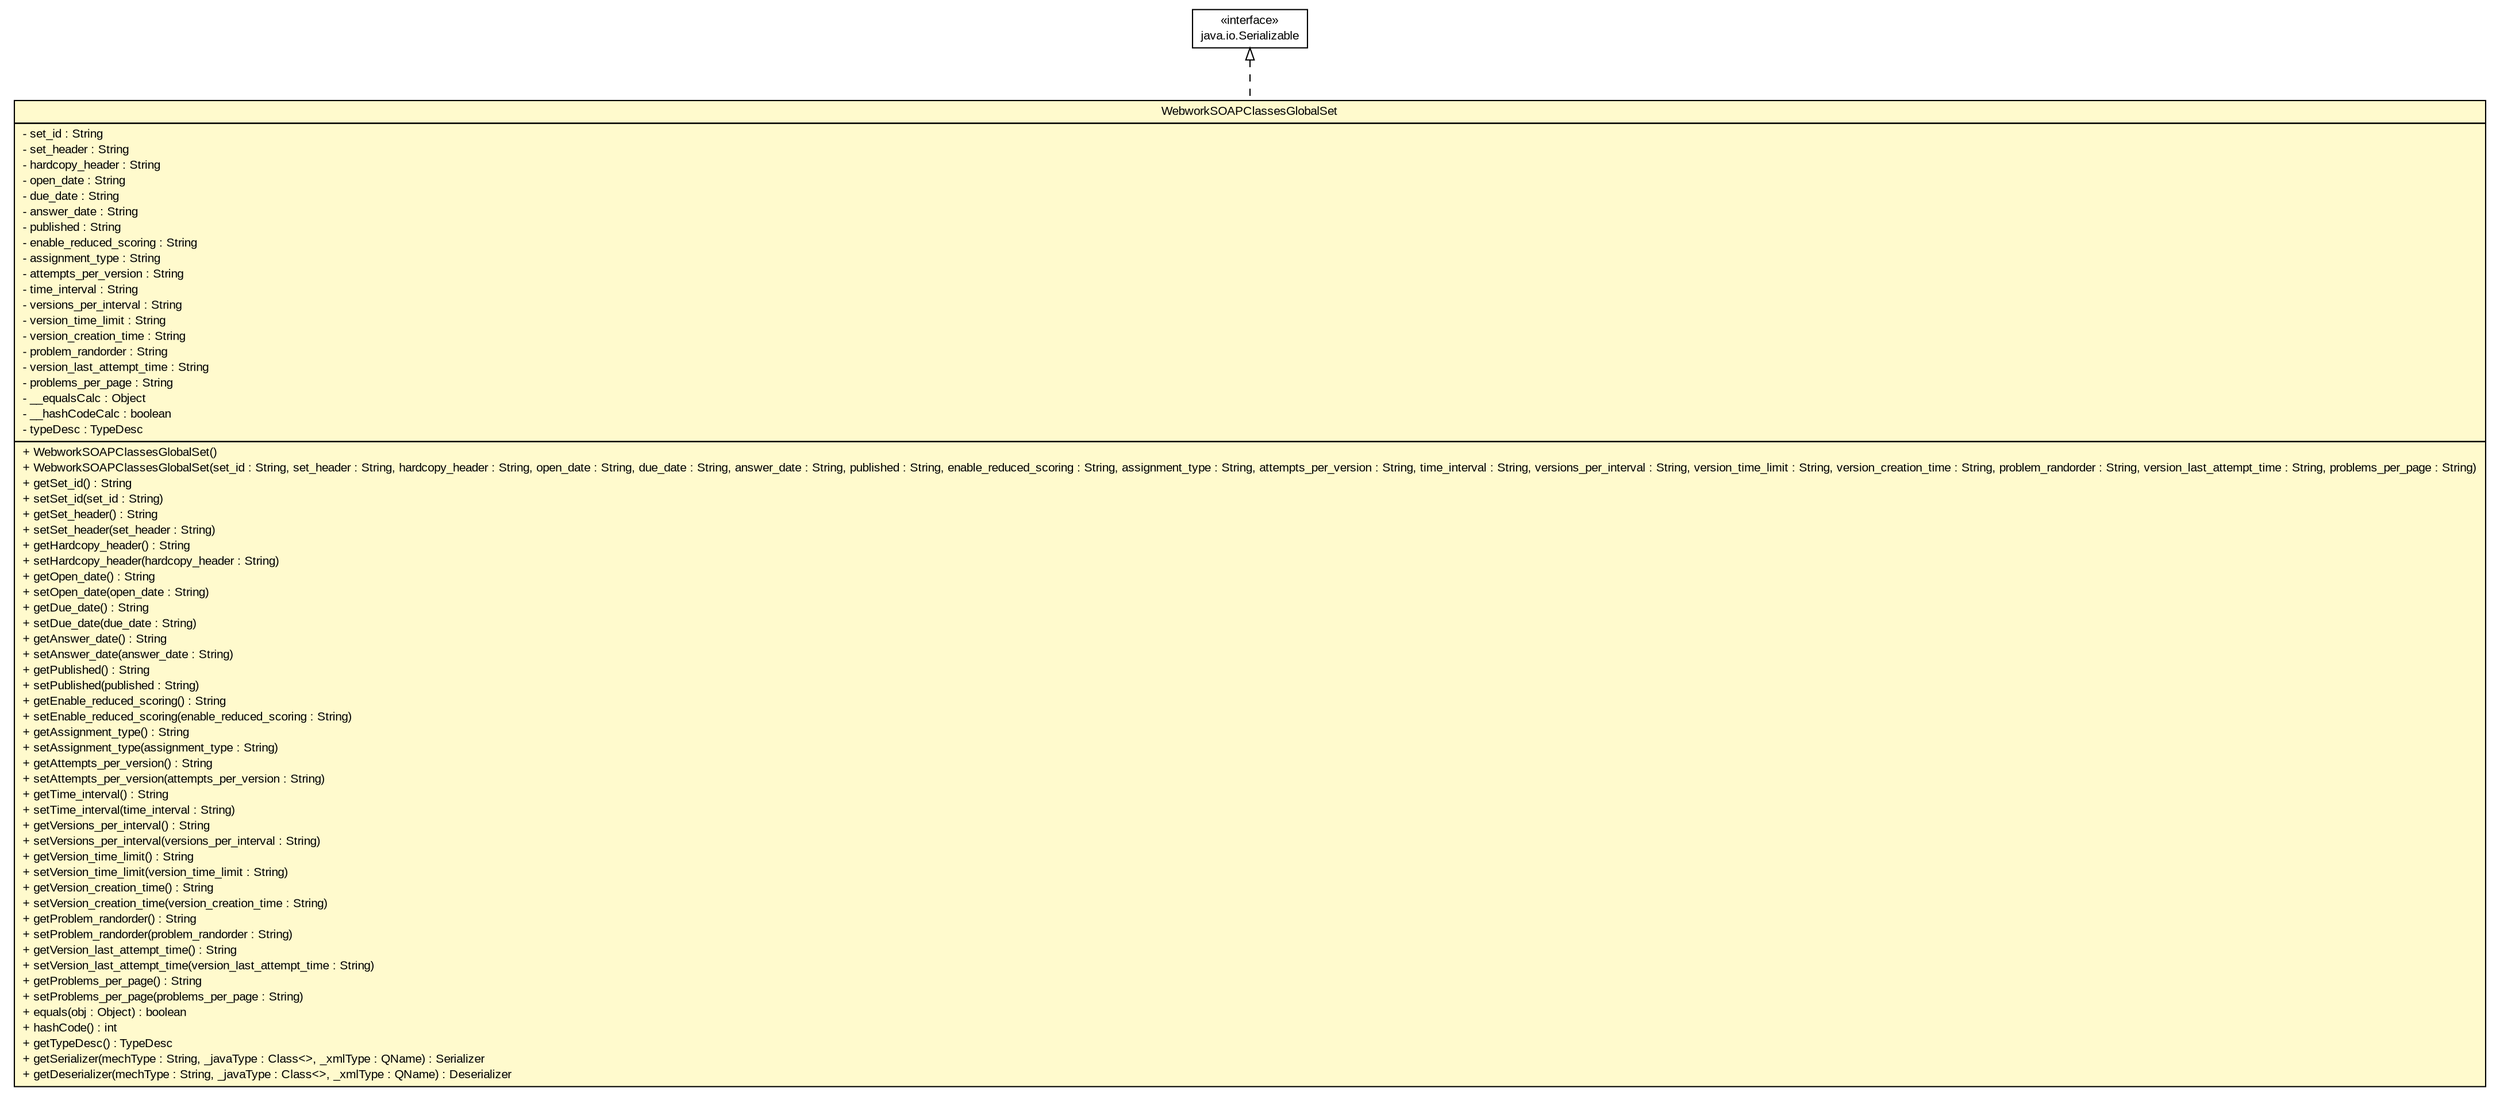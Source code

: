 #!/usr/local/bin/dot
#
# Class diagram 
# Generated by UMLGraph version 5.4 (http://www.umlgraph.org/)
#

digraph G {
	edge [fontname="arial",fontsize=10,labelfontname="arial",labelfontsize=10];
	node [fontname="arial",fontsize=10,shape=plaintext];
	nodesep=0.25;
	ranksep=0.5;
	// edu.missouri.math.webwork.WebworkSOAP.WebworkSOAPClassesGlobalSet
	c326 [label=<<table title="edu.missouri.math.webwork.WebworkSOAP.WebworkSOAPClassesGlobalSet" border="0" cellborder="1" cellspacing="0" cellpadding="2" port="p" bgcolor="lemonChiffon" href="./WebworkSOAPClassesGlobalSet.html">
		<tr><td><table border="0" cellspacing="0" cellpadding="1">
<tr><td align="center" balign="center"> WebworkSOAPClassesGlobalSet </td></tr>
		</table></td></tr>
		<tr><td><table border="0" cellspacing="0" cellpadding="1">
<tr><td align="left" balign="left"> - set_id : String </td></tr>
<tr><td align="left" balign="left"> - set_header : String </td></tr>
<tr><td align="left" balign="left"> - hardcopy_header : String </td></tr>
<tr><td align="left" balign="left"> - open_date : String </td></tr>
<tr><td align="left" balign="left"> - due_date : String </td></tr>
<tr><td align="left" balign="left"> - answer_date : String </td></tr>
<tr><td align="left" balign="left"> - published : String </td></tr>
<tr><td align="left" balign="left"> - enable_reduced_scoring : String </td></tr>
<tr><td align="left" balign="left"> - assignment_type : String </td></tr>
<tr><td align="left" balign="left"> - attempts_per_version : String </td></tr>
<tr><td align="left" balign="left"> - time_interval : String </td></tr>
<tr><td align="left" balign="left"> - versions_per_interval : String </td></tr>
<tr><td align="left" balign="left"> - version_time_limit : String </td></tr>
<tr><td align="left" balign="left"> - version_creation_time : String </td></tr>
<tr><td align="left" balign="left"> - problem_randorder : String </td></tr>
<tr><td align="left" balign="left"> - version_last_attempt_time : String </td></tr>
<tr><td align="left" balign="left"> - problems_per_page : String </td></tr>
<tr><td align="left" balign="left"> - __equalsCalc : Object </td></tr>
<tr><td align="left" balign="left"> - __hashCodeCalc : boolean </td></tr>
<tr><td align="left" balign="left"> - typeDesc : TypeDesc </td></tr>
		</table></td></tr>
		<tr><td><table border="0" cellspacing="0" cellpadding="1">
<tr><td align="left" balign="left"> + WebworkSOAPClassesGlobalSet() </td></tr>
<tr><td align="left" balign="left"> + WebworkSOAPClassesGlobalSet(set_id : String, set_header : String, hardcopy_header : String, open_date : String, due_date : String, answer_date : String, published : String, enable_reduced_scoring : String, assignment_type : String, attempts_per_version : String, time_interval : String, versions_per_interval : String, version_time_limit : String, version_creation_time : String, problem_randorder : String, version_last_attempt_time : String, problems_per_page : String) </td></tr>
<tr><td align="left" balign="left"> + getSet_id() : String </td></tr>
<tr><td align="left" balign="left"> + setSet_id(set_id : String) </td></tr>
<tr><td align="left" balign="left"> + getSet_header() : String </td></tr>
<tr><td align="left" balign="left"> + setSet_header(set_header : String) </td></tr>
<tr><td align="left" balign="left"> + getHardcopy_header() : String </td></tr>
<tr><td align="left" balign="left"> + setHardcopy_header(hardcopy_header : String) </td></tr>
<tr><td align="left" balign="left"> + getOpen_date() : String </td></tr>
<tr><td align="left" balign="left"> + setOpen_date(open_date : String) </td></tr>
<tr><td align="left" balign="left"> + getDue_date() : String </td></tr>
<tr><td align="left" balign="left"> + setDue_date(due_date : String) </td></tr>
<tr><td align="left" balign="left"> + getAnswer_date() : String </td></tr>
<tr><td align="left" balign="left"> + setAnswer_date(answer_date : String) </td></tr>
<tr><td align="left" balign="left"> + getPublished() : String </td></tr>
<tr><td align="left" balign="left"> + setPublished(published : String) </td></tr>
<tr><td align="left" balign="left"> + getEnable_reduced_scoring() : String </td></tr>
<tr><td align="left" balign="left"> + setEnable_reduced_scoring(enable_reduced_scoring : String) </td></tr>
<tr><td align="left" balign="left"> + getAssignment_type() : String </td></tr>
<tr><td align="left" balign="left"> + setAssignment_type(assignment_type : String) </td></tr>
<tr><td align="left" balign="left"> + getAttempts_per_version() : String </td></tr>
<tr><td align="left" balign="left"> + setAttempts_per_version(attempts_per_version : String) </td></tr>
<tr><td align="left" balign="left"> + getTime_interval() : String </td></tr>
<tr><td align="left" balign="left"> + setTime_interval(time_interval : String) </td></tr>
<tr><td align="left" balign="left"> + getVersions_per_interval() : String </td></tr>
<tr><td align="left" balign="left"> + setVersions_per_interval(versions_per_interval : String) </td></tr>
<tr><td align="left" balign="left"> + getVersion_time_limit() : String </td></tr>
<tr><td align="left" balign="left"> + setVersion_time_limit(version_time_limit : String) </td></tr>
<tr><td align="left" balign="left"> + getVersion_creation_time() : String </td></tr>
<tr><td align="left" balign="left"> + setVersion_creation_time(version_creation_time : String) </td></tr>
<tr><td align="left" balign="left"> + getProblem_randorder() : String </td></tr>
<tr><td align="left" balign="left"> + setProblem_randorder(problem_randorder : String) </td></tr>
<tr><td align="left" balign="left"> + getVersion_last_attempt_time() : String </td></tr>
<tr><td align="left" balign="left"> + setVersion_last_attempt_time(version_last_attempt_time : String) </td></tr>
<tr><td align="left" balign="left"> + getProblems_per_page() : String </td></tr>
<tr><td align="left" balign="left"> + setProblems_per_page(problems_per_page : String) </td></tr>
<tr><td align="left" balign="left"> + equals(obj : Object) : boolean </td></tr>
<tr><td align="left" balign="left"> + hashCode() : int </td></tr>
<tr><td align="left" balign="left"> + getTypeDesc() : TypeDesc </td></tr>
<tr><td align="left" balign="left"> + getSerializer(mechType : String, _javaType : Class&lt;&gt;, _xmlType : QName) : Serializer </td></tr>
<tr><td align="left" balign="left"> + getDeserializer(mechType : String, _javaType : Class&lt;&gt;, _xmlType : QName) : Deserializer </td></tr>
		</table></td></tr>
		</table>>, URL="./WebworkSOAPClassesGlobalSet.html", fontname="arial", fontcolor="black", fontsize=10.0];
	//edu.missouri.math.webwork.WebworkSOAP.WebworkSOAPClassesGlobalSet implements java.io.Serializable
	c328:p -> c326:p [dir=back,arrowtail=empty,style=dashed];
	// java.io.Serializable
	c328 [label=<<table title="java.io.Serializable" border="0" cellborder="1" cellspacing="0" cellpadding="2" port="p" href="http://java.sun.com/j2se/1.4.2/docs/api/java/io/Serializable.html">
		<tr><td><table border="0" cellspacing="0" cellpadding="1">
<tr><td align="center" balign="center"> &#171;interface&#187; </td></tr>
<tr><td align="center" balign="center"> java.io.Serializable </td></tr>
		</table></td></tr>
		</table>>, URL="http://java.sun.com/j2se/1.4.2/docs/api/java/io/Serializable.html", fontname="arial", fontcolor="black", fontsize=10.0];
}

